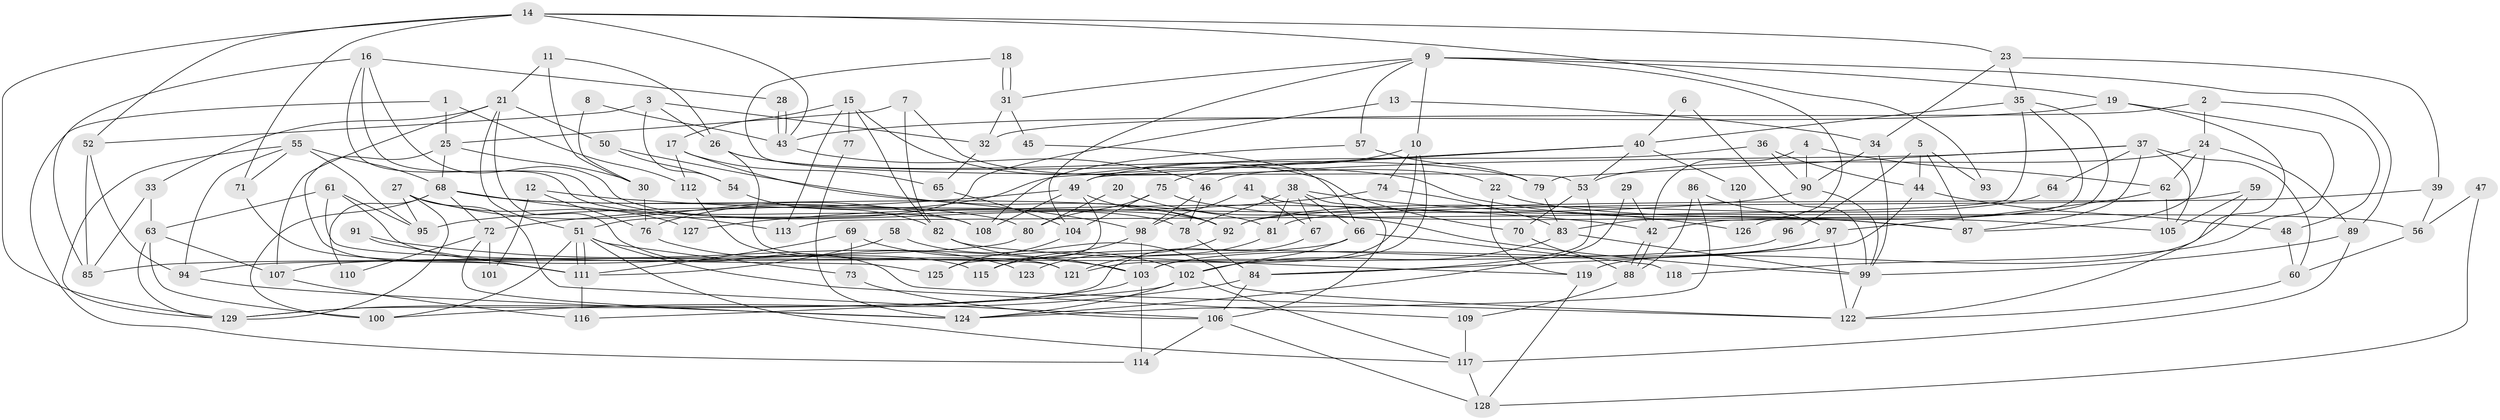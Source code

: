 // coarse degree distribution, {2: 0.23684210526315788, 6: 0.13157894736842105, 5: 0.05263157894736842, 4: 0.10526315789473684, 7: 0.13157894736842105, 11: 0.02631578947368421, 12: 0.02631578947368421, 3: 0.07894736842105263, 8: 0.02631578947368421, 9: 0.10526315789473684, 10: 0.02631578947368421, 14: 0.02631578947368421, 13: 0.02631578947368421}
// Generated by graph-tools (version 1.1) at 2025/54/03/04/25 21:54:31]
// undirected, 129 vertices, 258 edges
graph export_dot {
graph [start="1"]
  node [color=gray90,style=filled];
  1;
  2;
  3;
  4;
  5;
  6;
  7;
  8;
  9;
  10;
  11;
  12;
  13;
  14;
  15;
  16;
  17;
  18;
  19;
  20;
  21;
  22;
  23;
  24;
  25;
  26;
  27;
  28;
  29;
  30;
  31;
  32;
  33;
  34;
  35;
  36;
  37;
  38;
  39;
  40;
  41;
  42;
  43;
  44;
  45;
  46;
  47;
  48;
  49;
  50;
  51;
  52;
  53;
  54;
  55;
  56;
  57;
  58;
  59;
  60;
  61;
  62;
  63;
  64;
  65;
  66;
  67;
  68;
  69;
  70;
  71;
  72;
  73;
  74;
  75;
  76;
  77;
  78;
  79;
  80;
  81;
  82;
  83;
  84;
  85;
  86;
  87;
  88;
  89;
  90;
  91;
  92;
  93;
  94;
  95;
  96;
  97;
  98;
  99;
  100;
  101;
  102;
  103;
  104;
  105;
  106;
  107;
  108;
  109;
  110;
  111;
  112;
  113;
  114;
  115;
  116;
  117;
  118;
  119;
  120;
  121;
  122;
  123;
  124;
  125;
  126;
  127;
  128;
  129;
  1 -- 112;
  1 -- 114;
  1 -- 25;
  2 -- 48;
  2 -- 32;
  2 -- 24;
  3 -- 52;
  3 -- 54;
  3 -- 26;
  3 -- 32;
  4 -- 42;
  4 -- 62;
  4 -- 90;
  5 -- 87;
  5 -- 44;
  5 -- 93;
  5 -- 96;
  6 -- 40;
  6 -- 99;
  7 -- 25;
  7 -- 22;
  7 -- 82;
  8 -- 30;
  8 -- 43;
  9 -- 10;
  9 -- 104;
  9 -- 19;
  9 -- 31;
  9 -- 57;
  9 -- 83;
  9 -- 89;
  10 -- 103;
  10 -- 75;
  10 -- 74;
  10 -- 121;
  11 -- 21;
  11 -- 26;
  11 -- 30;
  12 -- 42;
  12 -- 76;
  12 -- 101;
  13 -- 51;
  13 -- 34;
  14 -- 52;
  14 -- 23;
  14 -- 43;
  14 -- 71;
  14 -- 93;
  14 -- 129;
  15 -- 17;
  15 -- 82;
  15 -- 70;
  15 -- 77;
  15 -- 113;
  16 -- 78;
  16 -- 108;
  16 -- 28;
  16 -- 85;
  16 -- 92;
  17 -- 65;
  17 -- 98;
  17 -- 112;
  18 -- 31;
  18 -- 31;
  18 -- 53;
  19 -- 43;
  19 -- 118;
  19 -- 119;
  20 -- 80;
  20 -- 99;
  21 -- 51;
  21 -- 122;
  21 -- 33;
  21 -- 50;
  21 -- 107;
  22 -- 119;
  22 -- 105;
  23 -- 35;
  23 -- 34;
  23 -- 39;
  24 -- 89;
  24 -- 53;
  24 -- 62;
  24 -- 87;
  25 -- 68;
  25 -- 30;
  25 -- 111;
  26 -- 79;
  26 -- 87;
  26 -- 121;
  27 -- 106;
  27 -- 95;
  27 -- 108;
  27 -- 127;
  27 -- 129;
  28 -- 43;
  28 -- 43;
  29 -- 124;
  29 -- 42;
  30 -- 76;
  31 -- 32;
  31 -- 45;
  32 -- 65;
  33 -- 63;
  33 -- 85;
  34 -- 90;
  34 -- 99;
  35 -- 113;
  35 -- 40;
  35 -- 42;
  35 -- 126;
  36 -- 49;
  36 -- 90;
  36 -- 44;
  37 -- 46;
  37 -- 87;
  37 -- 60;
  37 -- 64;
  37 -- 79;
  37 -- 105;
  38 -- 81;
  38 -- 78;
  38 -- 66;
  38 -- 67;
  38 -- 106;
  38 -- 126;
  39 -- 92;
  39 -- 56;
  40 -- 53;
  40 -- 49;
  40 -- 76;
  40 -- 120;
  41 -- 56;
  41 -- 67;
  41 -- 98;
  42 -- 88;
  42 -- 88;
  43 -- 46;
  44 -- 84;
  44 -- 48;
  45 -- 66;
  46 -- 98;
  46 -- 78;
  47 -- 128;
  47 -- 56;
  48 -- 60;
  49 -- 108;
  49 -- 72;
  49 -- 92;
  49 -- 125;
  50 -- 92;
  50 -- 54;
  51 -- 111;
  51 -- 111;
  51 -- 73;
  51 -- 100;
  51 -- 109;
  51 -- 117;
  52 -- 94;
  52 -- 85;
  53 -- 70;
  53 -- 84;
  54 -- 82;
  55 -- 71;
  55 -- 129;
  55 -- 68;
  55 -- 94;
  55 -- 95;
  56 -- 60;
  57 -- 79;
  57 -- 108;
  58 -- 122;
  58 -- 111;
  59 -- 105;
  59 -- 81;
  59 -- 122;
  60 -- 122;
  61 -- 63;
  61 -- 115;
  61 -- 95;
  61 -- 125;
  62 -- 97;
  62 -- 105;
  63 -- 107;
  63 -- 129;
  63 -- 100;
  64 -- 92;
  65 -- 104;
  66 -- 94;
  66 -- 102;
  66 -- 118;
  67 -- 129;
  68 -- 100;
  68 -- 72;
  68 -- 80;
  68 -- 81;
  68 -- 110;
  68 -- 113;
  69 -- 111;
  69 -- 102;
  69 -- 73;
  70 -- 88;
  71 -- 111;
  72 -- 124;
  72 -- 101;
  72 -- 110;
  73 -- 106;
  74 -- 83;
  74 -- 127;
  75 -- 80;
  75 -- 87;
  75 -- 104;
  76 -- 123;
  77 -- 124;
  78 -- 84;
  79 -- 83;
  80 -- 85;
  81 -- 121;
  82 -- 119;
  82 -- 103;
  83 -- 102;
  83 -- 99;
  84 -- 100;
  84 -- 106;
  86 -- 97;
  86 -- 88;
  86 -- 124;
  88 -- 109;
  89 -- 99;
  89 -- 117;
  90 -- 95;
  90 -- 99;
  91 -- 111;
  91 -- 103;
  92 -- 123;
  94 -- 124;
  96 -- 107;
  97 -- 122;
  97 -- 103;
  97 -- 115;
  98 -- 103;
  98 -- 115;
  99 -- 122;
  102 -- 117;
  102 -- 116;
  102 -- 124;
  103 -- 129;
  103 -- 114;
  104 -- 125;
  106 -- 114;
  106 -- 128;
  107 -- 116;
  109 -- 117;
  111 -- 116;
  112 -- 121;
  117 -- 128;
  119 -- 128;
  120 -- 126;
}
